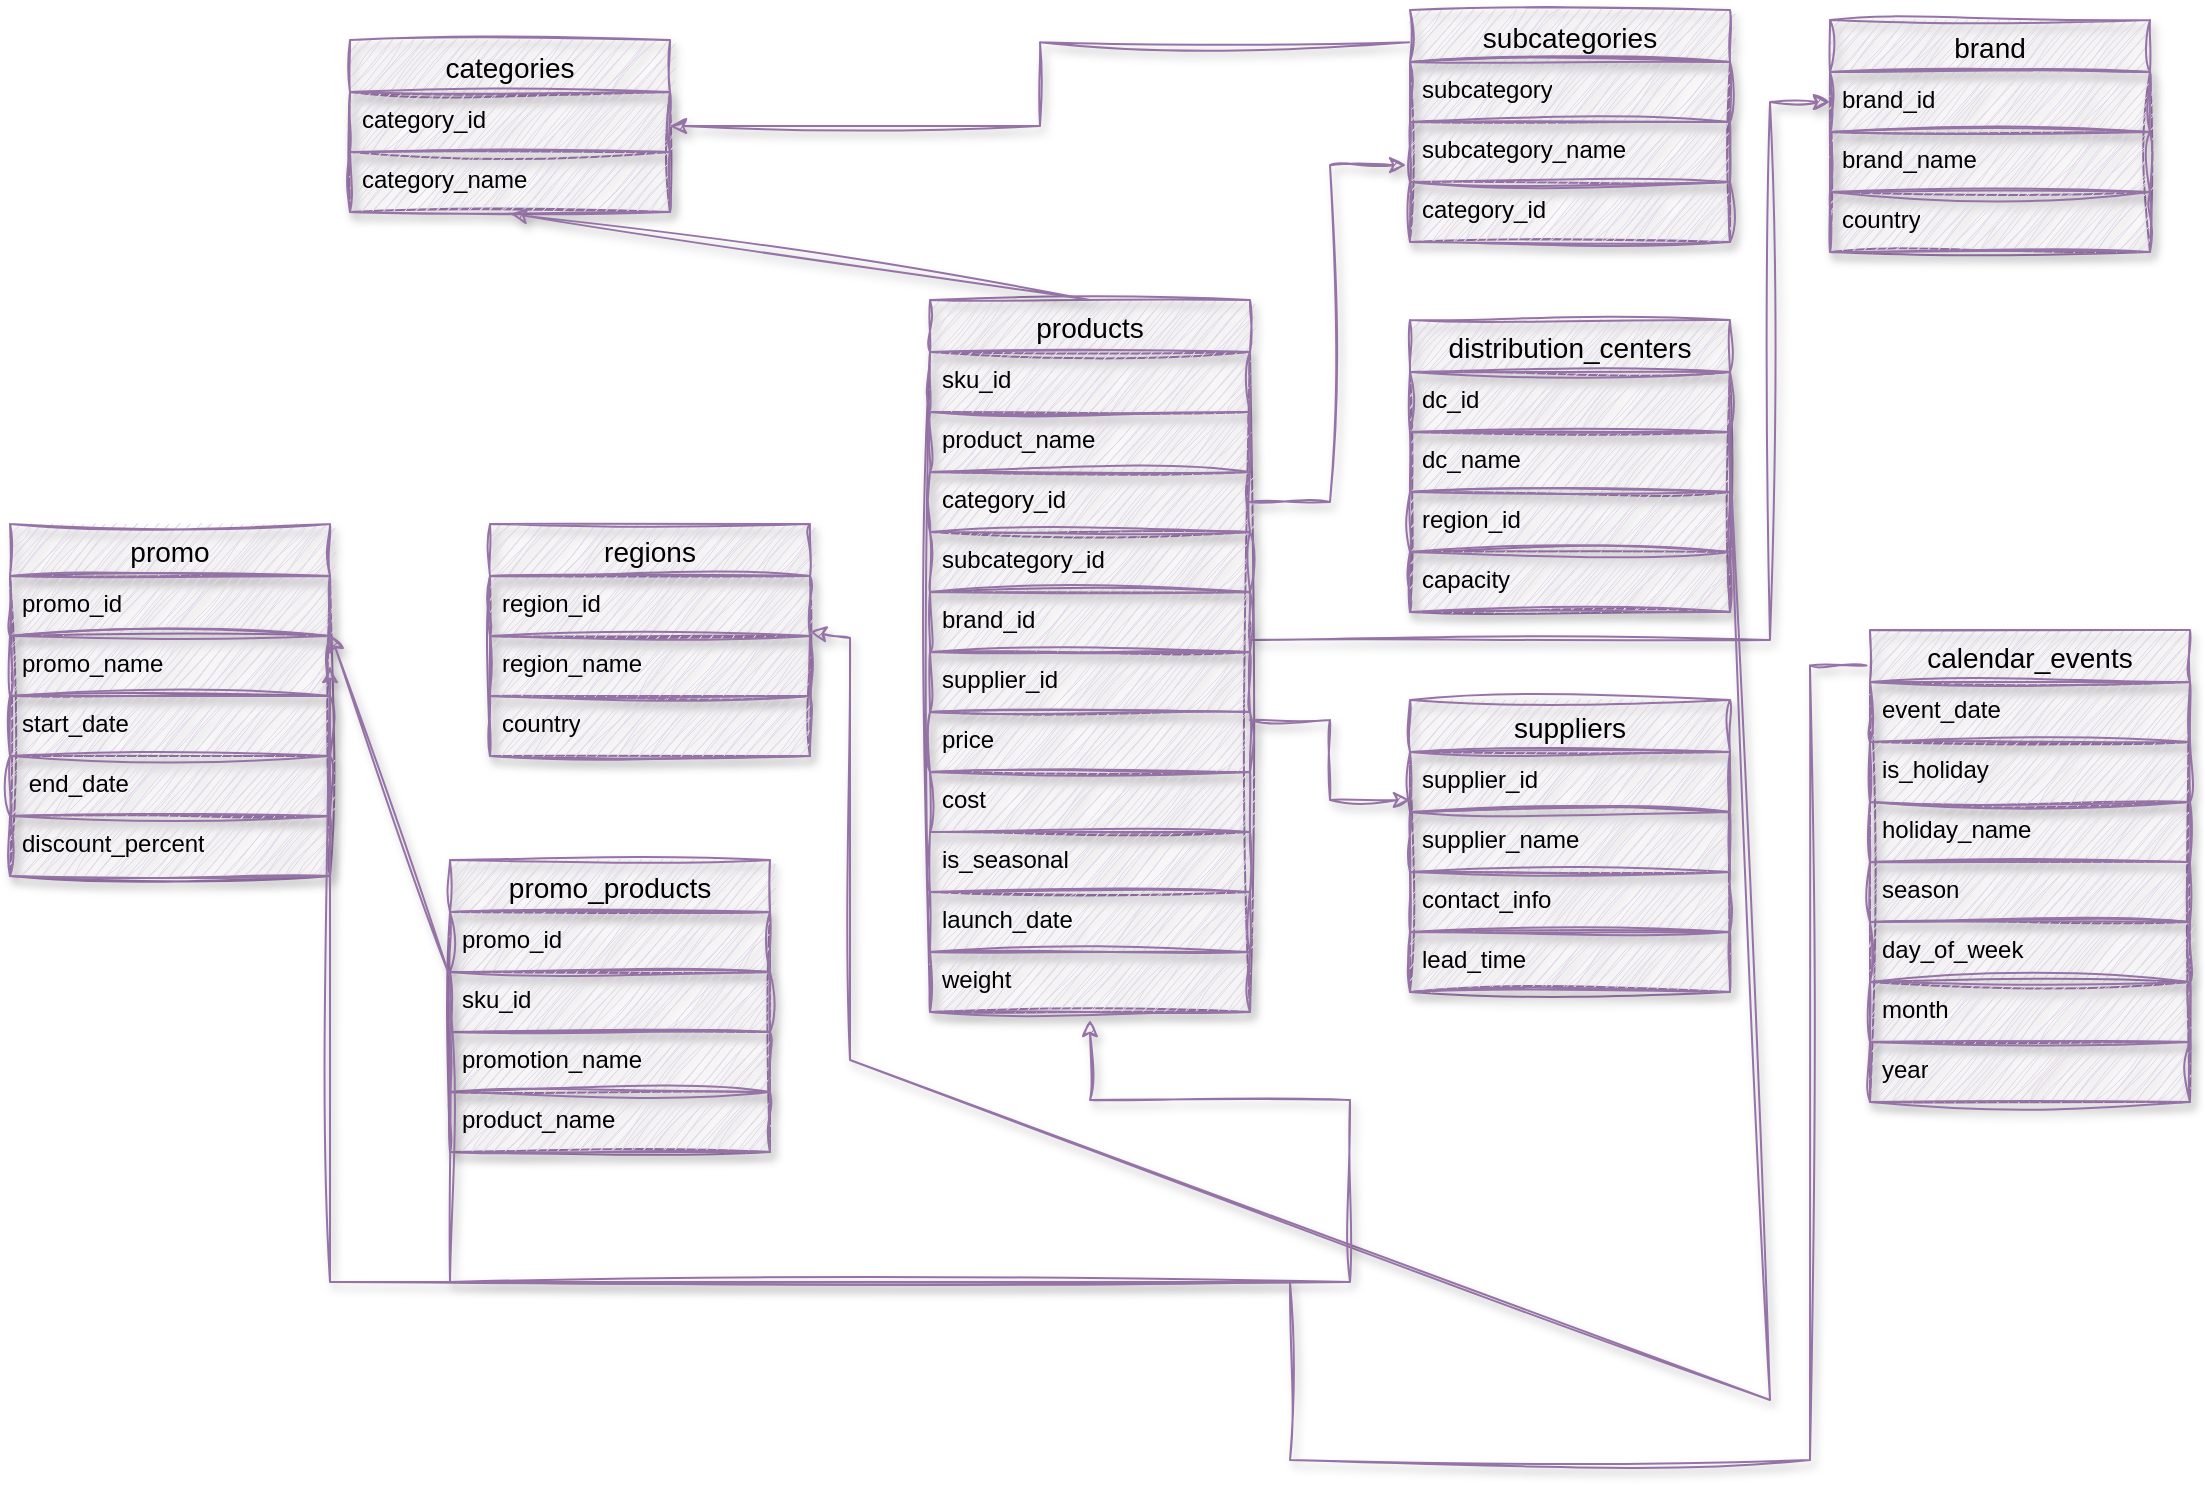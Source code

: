 <mxfile version="26.1.0">
  <diagram name="Page-1" id="o_tYgH5Nh-N6ouiK2jsl">
    <mxGraphModel dx="2537" dy="868" grid="1" gridSize="10" guides="1" tooltips="1" connect="1" arrows="1" fold="1" page="1" pageScale="1" pageWidth="850" pageHeight="1100" math="0" shadow="0">
      <root>
        <mxCell id="0" />
        <mxCell id="1" parent="0" />
        <mxCell id="uU9ZsQqeb7rbD2oTp3Ff-81" value="" style="fontSize=12;html=1;endArrow=classic;rounded=0;endFill=1;exitX=1;exitY=0.5;exitDx=0;exitDy=0;entryX=0;entryY=0.5;entryDx=0;entryDy=0;edgeStyle=orthogonalEdgeStyle;fillColor=#e1d5e7;strokeColor=#9673a6;shadow=1;sketch=1;curveFitting=1;jiggle=2;" parent="1" source="uU9ZsQqeb7rbD2oTp3Ff-43" target="uU9ZsQqeb7rbD2oTp3Ff-12" edge="1">
          <mxGeometry width="100" height="100" relative="1" as="geometry">
            <mxPoint x="390" y="281" as="sourcePoint" />
            <mxPoint x="310" y="302" as="targetPoint" />
            <Array as="points">
              <mxPoint x="280" y="550" />
              <mxPoint x="540" y="550" />
              <mxPoint x="540" y="281" />
            </Array>
          </mxGeometry>
        </mxCell>
        <mxCell id="uU9ZsQqeb7rbD2oTp3Ff-1" value="categories" style="swimlane;fontStyle=0;childLayout=stackLayout;horizontal=1;startSize=26;horizontalStack=0;resizeParent=1;resizeParentMax=0;resizeLast=0;collapsible=1;marginBottom=0;align=center;fontSize=14;fillColor=#e1d5e7;strokeColor=#9673a6;shadow=1;sketch=1;curveFitting=1;jiggle=2;" parent="1" vertex="1">
          <mxGeometry x="-170" y="250" width="160" height="86" as="geometry">
            <mxRectangle x="110" y="100" width="60" height="30" as="alternateBounds" />
          </mxGeometry>
        </mxCell>
        <mxCell id="uU9ZsQqeb7rbD2oTp3Ff-2" value="category_id" style="text;strokeColor=#9673a6;fillColor=#e1d5e7;spacingLeft=4;spacingRight=4;overflow=hidden;rotatable=0;points=[[0,0.5],[1,0.5]];portConstraint=eastwest;fontSize=12;whiteSpace=wrap;html=1;shadow=1;sketch=1;curveFitting=1;jiggle=2;" parent="uU9ZsQqeb7rbD2oTp3Ff-1" vertex="1">
          <mxGeometry y="26" width="160" height="30" as="geometry" />
        </mxCell>
        <mxCell id="uU9ZsQqeb7rbD2oTp3Ff-3" value="&lt;span style=&quot;caret-color: rgb(0, 0, 0); color: rgb(0, 0, 0); font-family: Helvetica; font-size: 12px; font-style: normal; font-variant-caps: normal; font-weight: 400; letter-spacing: normal; text-align: left; text-indent: 0px; text-transform: none; white-space: normal; word-spacing: 0px; -webkit-text-stroke-width: 0px; text-decoration: none; float: none; display: inline !important;&quot;&gt;category_name&lt;/span&gt;" style="text;strokeColor=#9673a6;fillColor=#e1d5e7;spacingLeft=4;spacingRight=4;overflow=hidden;rotatable=0;points=[[0,0.5],[1,0.5]];portConstraint=eastwest;fontSize=12;whiteSpace=wrap;html=1;shadow=1;sketch=1;curveFitting=1;jiggle=2;" parent="uU9ZsQqeb7rbD2oTp3Ff-1" vertex="1">
          <mxGeometry y="56" width="160" height="30" as="geometry" />
        </mxCell>
        <mxCell id="uU9ZsQqeb7rbD2oTp3Ff-7" value="subcategories" style="swimlane;fontStyle=0;childLayout=stackLayout;horizontal=1;startSize=26;horizontalStack=0;resizeParent=1;resizeParentMax=0;resizeLast=0;collapsible=1;marginBottom=0;align=center;fontSize=14;fillColor=#e1d5e7;strokeColor=#9673a6;shadow=1;sketch=1;curveFitting=1;jiggle=2;" parent="1" vertex="1">
          <mxGeometry x="360" y="235" width="160" height="116" as="geometry">
            <mxRectangle x="360" y="235" width="60" height="30" as="alternateBounds" />
          </mxGeometry>
        </mxCell>
        <mxCell id="uU9ZsQqeb7rbD2oTp3Ff-8" value="subcategory" style="text;spacingLeft=4;spacingRight=4;overflow=hidden;rotatable=0;points=[[0,0.5],[1,0.5]];portConstraint=eastwest;fontSize=12;whiteSpace=wrap;html=1;fillColor=#e1d5e7;strokeColor=#9673a6;shadow=1;sketch=1;curveFitting=1;jiggle=2;" parent="uU9ZsQqeb7rbD2oTp3Ff-7" vertex="1">
          <mxGeometry y="26" width="160" height="30" as="geometry" />
        </mxCell>
        <mxCell id="uU9ZsQqeb7rbD2oTp3Ff-9" value="subcategory_name" style="text;spacingLeft=4;spacingRight=4;overflow=hidden;rotatable=0;points=[[0,0.5],[1,0.5]];portConstraint=eastwest;fontSize=12;whiteSpace=wrap;html=1;fillColor=#e1d5e7;strokeColor=#9673a6;shadow=1;sketch=1;curveFitting=1;jiggle=2;" parent="uU9ZsQqeb7rbD2oTp3Ff-7" vertex="1">
          <mxGeometry y="56" width="160" height="30" as="geometry" />
        </mxCell>
        <mxCell id="uU9ZsQqeb7rbD2oTp3Ff-10" value="&lt;span style=&quot;caret-color: rgb(0, 0, 0); color: rgb(0, 0, 0); font-family: Helvetica; font-size: 12px; font-style: normal; font-variant-caps: normal; font-weight: 400; letter-spacing: normal; text-align: left; text-indent: 0px; text-transform: none; white-space: normal; word-spacing: 0px; -webkit-text-stroke-width: 0px; text-decoration: none; float: none; display: inline !important;&quot;&gt;category_id&lt;/span&gt;" style="text;spacingLeft=4;spacingRight=4;overflow=hidden;rotatable=0;points=[[0,0.5],[1,0.5]];portConstraint=eastwest;fontSize=12;whiteSpace=wrap;html=1;fillColor=#e1d5e7;strokeColor=#9673a6;shadow=1;sketch=1;curveFitting=1;jiggle=2;" parent="uU9ZsQqeb7rbD2oTp3Ff-7" vertex="1">
          <mxGeometry y="86" width="160" height="30" as="geometry" />
        </mxCell>
        <mxCell id="uU9ZsQqeb7rbD2oTp3Ff-11" value="brand" style="swimlane;fontStyle=0;childLayout=stackLayout;horizontal=1;startSize=26;horizontalStack=0;resizeParent=1;resizeParentMax=0;resizeLast=0;collapsible=1;marginBottom=0;align=center;fontSize=14;fillColor=#e1d5e7;strokeColor=#9673a6;shadow=1;sketch=1;curveFitting=1;jiggle=2;" parent="1" vertex="1">
          <mxGeometry x="570" y="240" width="160" height="116" as="geometry">
            <mxRectangle x="480" y="100" width="60" height="30" as="alternateBounds" />
          </mxGeometry>
        </mxCell>
        <mxCell id="uU9ZsQqeb7rbD2oTp3Ff-12" value="brand_id" style="text;strokeColor=#9673a6;fillColor=#e1d5e7;spacingLeft=4;spacingRight=4;overflow=hidden;rotatable=0;points=[[0,0.5],[1,0.5]];portConstraint=eastwest;fontSize=12;whiteSpace=wrap;html=1;shadow=1;sketch=1;curveFitting=1;jiggle=2;" parent="uU9ZsQqeb7rbD2oTp3Ff-11" vertex="1">
          <mxGeometry y="26" width="160" height="30" as="geometry" />
        </mxCell>
        <mxCell id="uU9ZsQqeb7rbD2oTp3Ff-17" value="&lt;span style=&quot;caret-color: rgb(0, 0, 0); color: rgb(0, 0, 0); font-family: Helvetica; font-size: 12px; font-style: normal; font-variant-caps: normal; font-weight: 400; letter-spacing: normal; text-align: left; text-indent: 0px; text-transform: none; white-space: normal; word-spacing: 0px; -webkit-text-stroke-width: 0px; text-decoration: none; float: none; display: inline !important;&quot;&gt;brand_name&lt;/span&gt;" style="text;strokeColor=#9673a6;fillColor=#e1d5e7;spacingLeft=4;spacingRight=4;overflow=hidden;rotatable=0;points=[[0,0.5],[1,0.5]];portConstraint=eastwest;fontSize=12;whiteSpace=wrap;html=1;shadow=1;sketch=1;curveFitting=1;jiggle=2;" parent="uU9ZsQqeb7rbD2oTp3Ff-11" vertex="1">
          <mxGeometry y="56" width="160" height="30" as="geometry" />
        </mxCell>
        <mxCell id="uU9ZsQqeb7rbD2oTp3Ff-18" value="&lt;span style=&quot;caret-color: rgb(0, 0, 0); color: rgb(0, 0, 0); font-family: Helvetica; font-size: 12px; font-style: normal; font-variant-caps: normal; font-weight: 400; letter-spacing: normal; text-align: left; text-indent: 0px; text-transform: none; white-space: normal; word-spacing: 0px; -webkit-text-stroke-width: 0px; text-decoration: none; float: none; display: inline !important;&quot;&gt;country&lt;/span&gt;" style="text;strokeColor=#9673a6;fillColor=#e1d5e7;spacingLeft=4;spacingRight=4;overflow=hidden;rotatable=0;points=[[0,0.5],[1,0.5]];portConstraint=eastwest;fontSize=12;whiteSpace=wrap;html=1;shadow=1;sketch=1;curveFitting=1;jiggle=2;" parent="uU9ZsQqeb7rbD2oTp3Ff-11" vertex="1">
          <mxGeometry y="86" width="160" height="30" as="geometry" />
        </mxCell>
        <mxCell id="uU9ZsQqeb7rbD2oTp3Ff-19" value="regions" style="swimlane;fontStyle=0;childLayout=stackLayout;horizontal=1;startSize=26;horizontalStack=0;resizeParent=1;resizeParentMax=0;resizeLast=0;collapsible=1;marginBottom=0;align=center;fontSize=14;fillColor=#e1d5e7;strokeColor=#9673a6;shadow=1;sketch=1;curveFitting=1;jiggle=2;" parent="1" vertex="1">
          <mxGeometry x="-100" y="492" width="160" height="116" as="geometry">
            <mxRectangle x="110" y="100" width="60" height="30" as="alternateBounds" />
          </mxGeometry>
        </mxCell>
        <mxCell id="uU9ZsQqeb7rbD2oTp3Ff-20" value="region_id" style="text;strokeColor=#9673a6;fillColor=#e1d5e7;spacingLeft=4;spacingRight=4;overflow=hidden;rotatable=0;points=[[0,0.5],[1,0.5]];portConstraint=eastwest;fontSize=12;whiteSpace=wrap;html=1;shadow=1;sketch=1;curveFitting=1;jiggle=2;" parent="uU9ZsQqeb7rbD2oTp3Ff-19" vertex="1">
          <mxGeometry y="26" width="160" height="30" as="geometry" />
        </mxCell>
        <mxCell id="uU9ZsQqeb7rbD2oTp3Ff-21" value="&lt;font color=&quot;#000000&quot;&gt;&lt;span style=&quot;caret-color: rgb(0, 0, 0);&quot;&gt;region_name&lt;/span&gt;&lt;/font&gt;" style="text;strokeColor=#9673a6;fillColor=#e1d5e7;spacingLeft=4;spacingRight=4;overflow=hidden;rotatable=0;points=[[0,0.5],[1,0.5]];portConstraint=eastwest;fontSize=12;whiteSpace=wrap;html=1;shadow=1;sketch=1;curveFitting=1;jiggle=2;" parent="uU9ZsQqeb7rbD2oTp3Ff-19" vertex="1">
          <mxGeometry y="56" width="160" height="30" as="geometry" />
        </mxCell>
        <mxCell id="uU9ZsQqeb7rbD2oTp3Ff-22" value="&lt;span style=&quot;caret-color: rgb(0, 0, 0); color: rgb(0, 0, 0); font-family: Helvetica; font-size: 12px; font-style: normal; font-variant-caps: normal; font-weight: 400; letter-spacing: normal; text-align: left; text-indent: 0px; text-transform: none; white-space: normal; word-spacing: 0px; -webkit-text-stroke-width: 0px; text-decoration: none; float: none; display: inline !important;&quot;&gt;country&lt;/span&gt;" style="text;strokeColor=#9673a6;fillColor=#e1d5e7;spacingLeft=4;spacingRight=4;overflow=hidden;rotatable=0;points=[[0,0.5],[1,0.5]];portConstraint=eastwest;fontSize=12;whiteSpace=wrap;html=1;shadow=1;sketch=1;curveFitting=1;jiggle=2;" parent="uU9ZsQqeb7rbD2oTp3Ff-19" vertex="1">
          <mxGeometry y="86" width="160" height="30" as="geometry" />
        </mxCell>
        <mxCell id="uU9ZsQqeb7rbD2oTp3Ff-23" value="suppliers" style="swimlane;fontStyle=0;childLayout=stackLayout;horizontal=1;startSize=26;horizontalStack=0;resizeParent=1;resizeParentMax=0;resizeLast=0;collapsible=1;marginBottom=0;align=center;fontSize=14;fillColor=#e1d5e7;strokeColor=#9673a6;shadow=1;sketch=1;curveFitting=1;jiggle=2;" parent="1" vertex="1">
          <mxGeometry x="360" y="580" width="160" height="146" as="geometry">
            <mxRectangle x="110" y="100" width="60" height="30" as="alternateBounds" />
          </mxGeometry>
        </mxCell>
        <mxCell id="uU9ZsQqeb7rbD2oTp3Ff-24" value="supplier_id" style="text;strokeColor=#9673a6;fillColor=#e1d5e7;spacingLeft=4;spacingRight=4;overflow=hidden;rotatable=0;points=[[0,0.5],[1,0.5]];portConstraint=eastwest;fontSize=12;whiteSpace=wrap;html=1;shadow=1;sketch=1;curveFitting=1;jiggle=2;" parent="uU9ZsQqeb7rbD2oTp3Ff-23" vertex="1">
          <mxGeometry y="26" width="160" height="30" as="geometry" />
        </mxCell>
        <mxCell id="uU9ZsQqeb7rbD2oTp3Ff-25" value="&lt;span style=&quot;caret-color: rgb(0, 0, 0);&quot;&gt;supplier_name&lt;/span&gt;" style="text;strokeColor=#9673a6;fillColor=#e1d5e7;spacingLeft=4;spacingRight=4;overflow=hidden;rotatable=0;points=[[0,0.5],[1,0.5]];portConstraint=eastwest;fontSize=12;whiteSpace=wrap;html=1;shadow=1;sketch=1;curveFitting=1;jiggle=2;" parent="uU9ZsQqeb7rbD2oTp3Ff-23" vertex="1">
          <mxGeometry y="56" width="160" height="30" as="geometry" />
        </mxCell>
        <mxCell id="uU9ZsQqeb7rbD2oTp3Ff-26" value="contact_info" style="text;strokeColor=#9673a6;fillColor=#e1d5e7;spacingLeft=4;spacingRight=4;overflow=hidden;rotatable=0;points=[[0,0.5],[1,0.5]];portConstraint=eastwest;fontSize=12;whiteSpace=wrap;html=1;shadow=1;sketch=1;curveFitting=1;jiggle=2;" parent="uU9ZsQqeb7rbD2oTp3Ff-23" vertex="1">
          <mxGeometry y="86" width="160" height="30" as="geometry" />
        </mxCell>
        <mxCell id="uU9ZsQqeb7rbD2oTp3Ff-27" value="lead_time" style="text;strokeColor=#9673a6;fillColor=#e1d5e7;spacingLeft=4;spacingRight=4;overflow=hidden;rotatable=0;points=[[0,0.5],[1,0.5]];portConstraint=eastwest;fontSize=12;whiteSpace=wrap;html=1;shadow=1;sketch=1;curveFitting=1;jiggle=2;" parent="uU9ZsQqeb7rbD2oTp3Ff-23" vertex="1">
          <mxGeometry y="116" width="160" height="30" as="geometry" />
        </mxCell>
        <mxCell id="uU9ZsQqeb7rbD2oTp3Ff-33" value="distribution_centers" style="swimlane;fontStyle=0;childLayout=stackLayout;horizontal=1;startSize=26;horizontalStack=0;resizeParent=1;resizeParentMax=0;resizeLast=0;collapsible=1;marginBottom=0;align=center;fontSize=14;fillColor=#e1d5e7;strokeColor=#9673a6;shadow=1;sketch=1;curveFitting=1;jiggle=2;" parent="1" vertex="1">
          <mxGeometry x="360" y="390" width="160" height="146" as="geometry">
            <mxRectangle x="110" y="100" width="60" height="30" as="alternateBounds" />
          </mxGeometry>
        </mxCell>
        <mxCell id="uU9ZsQqeb7rbD2oTp3Ff-34" value="dc_id" style="text;strokeColor=#9673a6;fillColor=#e1d5e7;spacingLeft=4;spacingRight=4;overflow=hidden;rotatable=0;points=[[0,0.5],[1,0.5]];portConstraint=eastwest;fontSize=12;whiteSpace=wrap;html=1;shadow=1;sketch=1;curveFitting=1;jiggle=2;" parent="uU9ZsQqeb7rbD2oTp3Ff-33" vertex="1">
          <mxGeometry y="26" width="160" height="30" as="geometry" />
        </mxCell>
        <mxCell id="uU9ZsQqeb7rbD2oTp3Ff-35" value="&lt;span style=&quot;caret-color: rgb(0, 0, 0);&quot;&gt;dc_name&lt;span style=&quot;white-space:pre&quot; class=&quot;Apple-tab-span&quot;&gt;&#x9;&lt;/span&gt;&lt;/span&gt;" style="text;strokeColor=#9673a6;fillColor=#e1d5e7;spacingLeft=4;spacingRight=4;overflow=hidden;rotatable=0;points=[[0,0.5],[1,0.5]];portConstraint=eastwest;fontSize=12;whiteSpace=wrap;html=1;shadow=1;sketch=1;curveFitting=1;jiggle=2;" parent="uU9ZsQqeb7rbD2oTp3Ff-33" vertex="1">
          <mxGeometry y="56" width="160" height="30" as="geometry" />
        </mxCell>
        <mxCell id="uU9ZsQqeb7rbD2oTp3Ff-36" value="region_id" style="text;strokeColor=#9673a6;fillColor=#e1d5e7;spacingLeft=4;spacingRight=4;overflow=hidden;rotatable=0;points=[[0,0.5],[1,0.5]];portConstraint=eastwest;fontSize=12;whiteSpace=wrap;html=1;shadow=1;sketch=1;curveFitting=1;jiggle=2;" parent="uU9ZsQqeb7rbD2oTp3Ff-33" vertex="1">
          <mxGeometry y="86" width="160" height="30" as="geometry" />
        </mxCell>
        <mxCell id="uU9ZsQqeb7rbD2oTp3Ff-37" value="capacity" style="text;strokeColor=#9673a6;fillColor=#e1d5e7;spacingLeft=4;spacingRight=4;overflow=hidden;rotatable=0;points=[[0,0.5],[1,0.5]];portConstraint=eastwest;fontSize=12;whiteSpace=wrap;html=1;shadow=1;sketch=1;curveFitting=1;jiggle=2;" parent="uU9ZsQqeb7rbD2oTp3Ff-33" vertex="1">
          <mxGeometry y="116" width="160" height="30" as="geometry" />
        </mxCell>
        <mxCell id="uU9ZsQqeb7rbD2oTp3Ff-38" value="products" style="swimlane;fontStyle=0;childLayout=stackLayout;horizontal=1;startSize=26;horizontalStack=0;resizeParent=1;resizeParentMax=0;resizeLast=0;collapsible=1;marginBottom=0;align=center;fontSize=14;fillColor=#e1d5e7;strokeColor=#9673a6;shadow=1;sketch=1;curveFitting=1;jiggle=2;" parent="1" vertex="1">
          <mxGeometry x="120" y="380" width="160" height="356" as="geometry">
            <mxRectangle x="110" y="100" width="60" height="30" as="alternateBounds" />
          </mxGeometry>
        </mxCell>
        <mxCell id="uU9ZsQqeb7rbD2oTp3Ff-39" value="sku_id" style="text;strokeColor=#9673a6;fillColor=#e1d5e7;spacingLeft=4;spacingRight=4;overflow=hidden;rotatable=0;points=[[0,0.5],[1,0.5]];portConstraint=eastwest;fontSize=12;whiteSpace=wrap;html=1;shadow=1;sketch=1;curveFitting=1;jiggle=2;" parent="uU9ZsQqeb7rbD2oTp3Ff-38" vertex="1">
          <mxGeometry y="26" width="160" height="30" as="geometry" />
        </mxCell>
        <mxCell id="uU9ZsQqeb7rbD2oTp3Ff-40" value="product_name &amp;nbsp; &amp;nbsp;" style="text;strokeColor=#9673a6;fillColor=#e1d5e7;spacingLeft=4;spacingRight=4;overflow=hidden;rotatable=0;points=[[0,0.5],[1,0.5]];portConstraint=eastwest;fontSize=12;whiteSpace=wrap;html=1;shadow=1;sketch=1;curveFitting=1;jiggle=2;" parent="uU9ZsQqeb7rbD2oTp3Ff-38" vertex="1">
          <mxGeometry y="56" width="160" height="30" as="geometry" />
        </mxCell>
        <mxCell id="uU9ZsQqeb7rbD2oTp3Ff-41" value="category_id &amp;nbsp;&amp;nbsp;" style="text;strokeColor=#9673a6;fillColor=#e1d5e7;spacingLeft=4;spacingRight=4;overflow=hidden;rotatable=0;points=[[0,0.5],[1,0.5]];portConstraint=eastwest;fontSize=12;whiteSpace=wrap;html=1;shadow=1;sketch=1;curveFitting=1;jiggle=2;" parent="uU9ZsQqeb7rbD2oTp3Ff-38" vertex="1">
          <mxGeometry y="86" width="160" height="30" as="geometry" />
        </mxCell>
        <mxCell id="uU9ZsQqeb7rbD2oTp3Ff-42" value="subcategory_id &amp;nbsp; &amp;nbsp;&lt;div&gt;&lt;br&gt;&lt;/div&gt;&lt;div&gt;&lt;br&gt;&lt;/div&gt;" style="text;strokeColor=#9673a6;fillColor=#e1d5e7;spacingLeft=4;spacingRight=4;overflow=hidden;rotatable=0;points=[[0,0.5],[1,0.5]];portConstraint=eastwest;fontSize=12;whiteSpace=wrap;html=1;shadow=1;sketch=1;curveFitting=1;jiggle=2;" parent="uU9ZsQqeb7rbD2oTp3Ff-38" vertex="1">
          <mxGeometry y="116" width="160" height="30" as="geometry" />
        </mxCell>
        <mxCell id="uU9ZsQqeb7rbD2oTp3Ff-43" value="brand_id &amp;nbsp;" style="text;strokeColor=#9673a6;fillColor=#e1d5e7;spacingLeft=4;spacingRight=4;overflow=hidden;rotatable=0;points=[[0,0.5],[1,0.5]];portConstraint=eastwest;fontSize=12;whiteSpace=wrap;html=1;shadow=1;sketch=1;curveFitting=1;jiggle=2;" parent="uU9ZsQqeb7rbD2oTp3Ff-38" vertex="1">
          <mxGeometry y="146" width="160" height="30" as="geometry" />
        </mxCell>
        <mxCell id="uU9ZsQqeb7rbD2oTp3Ff-44" value="supplier_id&amp;nbsp;" style="text;strokeColor=#9673a6;fillColor=#e1d5e7;spacingLeft=4;spacingRight=4;overflow=hidden;rotatable=0;points=[[0,0.5],[1,0.5]];portConstraint=eastwest;fontSize=12;whiteSpace=wrap;html=1;shadow=1;sketch=1;curveFitting=1;jiggle=2;" parent="uU9ZsQqeb7rbD2oTp3Ff-38" vertex="1">
          <mxGeometry y="176" width="160" height="30" as="geometry" />
        </mxCell>
        <mxCell id="uU9ZsQqeb7rbD2oTp3Ff-45" value="price&amp;nbsp;" style="text;strokeColor=#9673a6;fillColor=#e1d5e7;spacingLeft=4;spacingRight=4;overflow=hidden;rotatable=0;points=[[0,0.5],[1,0.5]];portConstraint=eastwest;fontSize=12;whiteSpace=wrap;html=1;shadow=1;sketch=1;curveFitting=1;jiggle=2;" parent="uU9ZsQqeb7rbD2oTp3Ff-38" vertex="1">
          <mxGeometry y="206" width="160" height="30" as="geometry" />
        </mxCell>
        <mxCell id="uU9ZsQqeb7rbD2oTp3Ff-46" value="cost&amp;nbsp;" style="text;strokeColor=#9673a6;fillColor=#e1d5e7;spacingLeft=4;spacingRight=4;overflow=hidden;rotatable=0;points=[[0,0.5],[1,0.5]];portConstraint=eastwest;fontSize=12;whiteSpace=wrap;html=1;shadow=1;sketch=1;curveFitting=1;jiggle=2;" parent="uU9ZsQqeb7rbD2oTp3Ff-38" vertex="1">
          <mxGeometry y="236" width="160" height="30" as="geometry" />
        </mxCell>
        <mxCell id="uU9ZsQqeb7rbD2oTp3Ff-48" value="is_seasonal&amp;nbsp;" style="text;strokeColor=#9673a6;fillColor=#e1d5e7;spacingLeft=4;spacingRight=4;overflow=hidden;rotatable=0;points=[[0,0.5],[1,0.5]];portConstraint=eastwest;fontSize=12;whiteSpace=wrap;html=1;shadow=1;sketch=1;curveFitting=1;jiggle=2;" parent="uU9ZsQqeb7rbD2oTp3Ff-38" vertex="1">
          <mxGeometry y="266" width="160" height="30" as="geometry" />
        </mxCell>
        <mxCell id="uU9ZsQqeb7rbD2oTp3Ff-49" value="launch_date" style="text;strokeColor=#9673a6;fillColor=#e1d5e7;spacingLeft=4;spacingRight=4;overflow=hidden;rotatable=0;points=[[0,0.5],[1,0.5]];portConstraint=eastwest;fontSize=12;whiteSpace=wrap;html=1;shadow=1;sketch=1;curveFitting=1;jiggle=2;" parent="uU9ZsQqeb7rbD2oTp3Ff-38" vertex="1">
          <mxGeometry y="296" width="160" height="30" as="geometry" />
        </mxCell>
        <mxCell id="uU9ZsQqeb7rbD2oTp3Ff-47" value="weight" style="text;strokeColor=#9673a6;fillColor=#e1d5e7;spacingLeft=4;spacingRight=4;overflow=hidden;rotatable=0;points=[[0,0.5],[1,0.5]];portConstraint=eastwest;fontSize=12;whiteSpace=wrap;html=1;shadow=1;sketch=1;curveFitting=1;jiggle=2;" parent="uU9ZsQqeb7rbD2oTp3Ff-38" vertex="1">
          <mxGeometry y="326" width="160" height="30" as="geometry" />
        </mxCell>
        <mxCell id="uU9ZsQqeb7rbD2oTp3Ff-50" value="promo" style="swimlane;fontStyle=0;childLayout=stackLayout;horizontal=1;startSize=26;horizontalStack=0;resizeParent=1;resizeParentMax=0;resizeLast=0;collapsible=1;marginBottom=0;align=center;fontSize=14;fillColor=#e1d5e7;strokeColor=#9673a6;shadow=1;sketch=1;curveFitting=1;jiggle=2;" parent="1" vertex="1">
          <mxGeometry x="-340" y="492" width="160" height="176" as="geometry">
            <mxRectangle x="110" y="100" width="60" height="30" as="alternateBounds" />
          </mxGeometry>
        </mxCell>
        <mxCell id="uU9ZsQqeb7rbD2oTp3Ff-51" value="promo_id&lt;span style=&quot;white-space:pre&quot; class=&quot;Apple-tab-span&quot;&gt;&#x9;&lt;/span&gt;" style="text;strokeColor=#9673a6;fillColor=#e1d5e7;spacingLeft=4;spacingRight=4;overflow=hidden;rotatable=0;points=[[0,0.5],[1,0.5]];portConstraint=eastwest;fontSize=12;whiteSpace=wrap;html=1;shadow=1;sketch=1;curveFitting=1;jiggle=2;" parent="uU9ZsQqeb7rbD2oTp3Ff-50" vertex="1">
          <mxGeometry y="26" width="160" height="30" as="geometry" />
        </mxCell>
        <mxCell id="uU9ZsQqeb7rbD2oTp3Ff-52" value="promo_name&amp;nbsp;" style="text;strokeColor=#9673a6;fillColor=#e1d5e7;spacingLeft=4;spacingRight=4;overflow=hidden;rotatable=0;points=[[0,0.5],[1,0.5]];portConstraint=eastwest;fontSize=12;whiteSpace=wrap;html=1;shadow=1;sketch=1;curveFitting=1;jiggle=2;" parent="uU9ZsQqeb7rbD2oTp3Ff-50" vertex="1">
          <mxGeometry y="56" width="160" height="30" as="geometry" />
        </mxCell>
        <mxCell id="uU9ZsQqeb7rbD2oTp3Ff-53" value="start_date &amp;nbsp;&amp;nbsp;" style="text;strokeColor=#9673a6;fillColor=#e1d5e7;spacingLeft=4;spacingRight=4;overflow=hidden;rotatable=0;points=[[0,0.5],[1,0.5]];portConstraint=eastwest;fontSize=12;whiteSpace=wrap;html=1;shadow=1;sketch=1;curveFitting=1;jiggle=2;" parent="uU9ZsQqeb7rbD2oTp3Ff-50" vertex="1">
          <mxGeometry y="86" width="160" height="30" as="geometry" />
        </mxCell>
        <mxCell id="uU9ZsQqeb7rbD2oTp3Ff-54" value="&amp;nbsp;end_date&amp;nbsp;" style="text;strokeColor=#9673a6;fillColor=#e1d5e7;spacingLeft=4;spacingRight=4;overflow=hidden;rotatable=0;points=[[0,0.5],[1,0.5]];portConstraint=eastwest;fontSize=12;whiteSpace=wrap;html=1;shadow=1;sketch=1;curveFitting=1;jiggle=2;" parent="uU9ZsQqeb7rbD2oTp3Ff-50" vertex="1">
          <mxGeometry y="116" width="160" height="30" as="geometry" />
        </mxCell>
        <mxCell id="uU9ZsQqeb7rbD2oTp3Ff-55" value="discount_percent" style="text;strokeColor=#9673a6;fillColor=#e1d5e7;spacingLeft=4;spacingRight=4;overflow=hidden;rotatable=0;points=[[0,0.5],[1,0.5]];portConstraint=eastwest;fontSize=12;whiteSpace=wrap;html=1;shadow=1;sketch=1;curveFitting=1;jiggle=2;" parent="uU9ZsQqeb7rbD2oTp3Ff-50" vertex="1">
          <mxGeometry y="146" width="160" height="30" as="geometry" />
        </mxCell>
        <mxCell id="uU9ZsQqeb7rbD2oTp3Ff-62" value="promo_products" style="swimlane;fontStyle=0;childLayout=stackLayout;horizontal=1;startSize=26;horizontalStack=0;resizeParent=1;resizeParentMax=0;resizeLast=0;collapsible=1;marginBottom=0;align=center;fontSize=14;fillColor=#e1d5e7;strokeColor=#9673a6;shadow=1;sketch=1;curveFitting=1;jiggle=2;" parent="1" vertex="1">
          <mxGeometry x="-120" y="660" width="160" height="146" as="geometry">
            <mxRectangle x="110" y="100" width="60" height="30" as="alternateBounds" />
          </mxGeometry>
        </mxCell>
        <mxCell id="uU9ZsQqeb7rbD2oTp3Ff-63" value="promo_id&lt;span style=&quot;white-space:pre&quot; class=&quot;Apple-tab-span&quot;&gt;&#x9;&lt;/span&gt;" style="text;strokeColor=#9673a6;fillColor=#e1d5e7;spacingLeft=4;spacingRight=4;overflow=hidden;rotatable=0;points=[[0,0.5],[1,0.5]];portConstraint=eastwest;fontSize=12;whiteSpace=wrap;html=1;shadow=1;sketch=1;curveFitting=1;jiggle=2;" parent="uU9ZsQqeb7rbD2oTp3Ff-62" vertex="1">
          <mxGeometry y="26" width="160" height="30" as="geometry" />
        </mxCell>
        <mxCell id="uU9ZsQqeb7rbD2oTp3Ff-64" value="sku_id" style="text;strokeColor=#9673a6;fillColor=#e1d5e7;spacingLeft=4;spacingRight=4;overflow=hidden;rotatable=0;points=[[0,0.5],[1,0.5]];portConstraint=eastwest;fontSize=12;whiteSpace=wrap;html=1;shadow=1;sketch=1;curveFitting=1;jiggle=2;" parent="uU9ZsQqeb7rbD2oTp3Ff-62" vertex="1">
          <mxGeometry y="56" width="160" height="30" as="geometry" />
        </mxCell>
        <mxCell id="uU9ZsQqeb7rbD2oTp3Ff-65" value="promotion_name&amp;nbsp;" style="text;strokeColor=#9673a6;fillColor=#e1d5e7;spacingLeft=4;spacingRight=4;overflow=hidden;rotatable=0;points=[[0,0.5],[1,0.5]];portConstraint=eastwest;fontSize=12;whiteSpace=wrap;html=1;shadow=1;sketch=1;curveFitting=1;jiggle=2;" parent="uU9ZsQqeb7rbD2oTp3Ff-62" vertex="1">
          <mxGeometry y="86" width="160" height="30" as="geometry" />
        </mxCell>
        <mxCell id="uU9ZsQqeb7rbD2oTp3Ff-66" value="product_name" style="text;strokeColor=#9673a6;fillColor=#e1d5e7;spacingLeft=4;spacingRight=4;overflow=hidden;rotatable=0;points=[[0,0.5],[1,0.5]];portConstraint=eastwest;fontSize=12;whiteSpace=wrap;html=1;shadow=1;sketch=1;curveFitting=1;jiggle=2;" parent="uU9ZsQqeb7rbD2oTp3Ff-62" vertex="1">
          <mxGeometry y="116" width="160" height="30" as="geometry" />
        </mxCell>
        <mxCell id="uU9ZsQqeb7rbD2oTp3Ff-67" value="calendar_events" style="swimlane;fontStyle=0;childLayout=stackLayout;horizontal=1;startSize=26;horizontalStack=0;resizeParent=1;resizeParentMax=0;resizeLast=0;collapsible=1;marginBottom=0;align=center;fontSize=14;fillColor=#e1d5e7;strokeColor=#9673a6;shadow=1;sketch=1;curveFitting=1;jiggle=2;" parent="1" vertex="1">
          <mxGeometry x="590" y="545" width="160" height="236" as="geometry">
            <mxRectangle x="110" y="100" width="60" height="30" as="alternateBounds" />
          </mxGeometry>
        </mxCell>
        <mxCell id="uU9ZsQqeb7rbD2oTp3Ff-68" value="event_date" style="text;strokeColor=#9673a6;fillColor=#e1d5e7;spacingLeft=4;spacingRight=4;overflow=hidden;rotatable=0;points=[[0,0.5],[1,0.5]];portConstraint=eastwest;fontSize=12;whiteSpace=wrap;html=1;shadow=1;sketch=1;curveFitting=1;jiggle=2;" parent="uU9ZsQqeb7rbD2oTp3Ff-67" vertex="1">
          <mxGeometry y="26" width="160" height="30" as="geometry" />
        </mxCell>
        <mxCell id="uU9ZsQqeb7rbD2oTp3Ff-69" value="is_holiday &amp;nbsp;" style="text;strokeColor=#9673a6;fillColor=#e1d5e7;spacingLeft=4;spacingRight=4;overflow=hidden;rotatable=0;points=[[0,0.5],[1,0.5]];portConstraint=eastwest;fontSize=12;whiteSpace=wrap;html=1;shadow=1;sketch=1;curveFitting=1;jiggle=2;" parent="uU9ZsQqeb7rbD2oTp3Ff-67" vertex="1">
          <mxGeometry y="56" width="160" height="30" as="geometry" />
        </mxCell>
        <mxCell id="uU9ZsQqeb7rbD2oTp3Ff-70" value="holiday_name" style="text;strokeColor=#9673a6;fillColor=#e1d5e7;spacingLeft=4;spacingRight=4;overflow=hidden;rotatable=0;points=[[0,0.5],[1,0.5]];portConstraint=eastwest;fontSize=12;whiteSpace=wrap;html=1;shadow=1;sketch=1;curveFitting=1;jiggle=2;" parent="uU9ZsQqeb7rbD2oTp3Ff-67" vertex="1">
          <mxGeometry y="86" width="160" height="30" as="geometry" />
        </mxCell>
        <mxCell id="uU9ZsQqeb7rbD2oTp3Ff-71" value="season" style="text;strokeColor=#9673a6;fillColor=#e1d5e7;spacingLeft=4;spacingRight=4;overflow=hidden;rotatable=0;points=[[0,0.5],[1,0.5]];portConstraint=eastwest;fontSize=12;whiteSpace=wrap;html=1;shadow=1;sketch=1;curveFitting=1;jiggle=2;" parent="uU9ZsQqeb7rbD2oTp3Ff-67" vertex="1">
          <mxGeometry y="116" width="160" height="30" as="geometry" />
        </mxCell>
        <mxCell id="uU9ZsQqeb7rbD2oTp3Ff-72" value="day_of_week" style="text;strokeColor=#9673a6;fillColor=#e1d5e7;spacingLeft=4;spacingRight=4;overflow=hidden;rotatable=0;points=[[0,0.5],[1,0.5]];portConstraint=eastwest;fontSize=12;whiteSpace=wrap;html=1;shadow=1;sketch=1;curveFitting=1;jiggle=2;" parent="uU9ZsQqeb7rbD2oTp3Ff-67" vertex="1">
          <mxGeometry y="146" width="160" height="30" as="geometry" />
        </mxCell>
        <mxCell id="uU9ZsQqeb7rbD2oTp3Ff-73" value="month" style="text;strokeColor=#9673a6;fillColor=#e1d5e7;spacingLeft=4;spacingRight=4;overflow=hidden;rotatable=0;points=[[0,0.5],[1,0.5]];portConstraint=eastwest;fontSize=12;whiteSpace=wrap;html=1;shadow=1;sketch=1;curveFitting=1;jiggle=2;" parent="uU9ZsQqeb7rbD2oTp3Ff-67" vertex="1">
          <mxGeometry y="176" width="160" height="30" as="geometry" />
        </mxCell>
        <mxCell id="uU9ZsQqeb7rbD2oTp3Ff-74" value="year" style="text;strokeColor=#9673a6;fillColor=#e1d5e7;spacingLeft=4;spacingRight=4;overflow=hidden;rotatable=0;points=[[0,0.5],[1,0.5]];portConstraint=eastwest;fontSize=12;whiteSpace=wrap;html=1;shadow=1;sketch=1;curveFitting=1;jiggle=2;" parent="uU9ZsQqeb7rbD2oTp3Ff-67" vertex="1">
          <mxGeometry y="206" width="160" height="30" as="geometry" />
        </mxCell>
        <mxCell id="uU9ZsQqeb7rbD2oTp3Ff-78" value="" style="fontSize=12;html=1;endArrow=classic;rounded=0;endFill=1;exitX=-0.003;exitY=0.139;exitDx=0;exitDy=0;exitPerimeter=0;edgeStyle=orthogonalEdgeStyle;fillColor=#e1d5e7;strokeColor=#9673a6;shadow=1;sketch=1;curveFitting=1;jiggle=2;" parent="1" source="uU9ZsQqeb7rbD2oTp3Ff-7" target="uU9ZsQqeb7rbD2oTp3Ff-1" edge="1">
          <mxGeometry width="100" height="100" relative="1" as="geometry">
            <mxPoint x="350" y="250" as="sourcePoint" />
            <mxPoint x="360" y="370" as="targetPoint" />
          </mxGeometry>
        </mxCell>
        <mxCell id="uU9ZsQqeb7rbD2oTp3Ff-79" value="" style="fontSize=12;html=1;endArrow=classic;rounded=0;endFill=1;exitX=0.5;exitY=0;exitDx=0;exitDy=0;entryX=0.502;entryY=1.029;entryDx=0;entryDy=0;entryPerimeter=0;fillColor=#e1d5e7;strokeColor=#9673a6;shadow=1;sketch=1;curveFitting=1;jiggle=2;" parent="1" source="uU9ZsQqeb7rbD2oTp3Ff-38" target="uU9ZsQqeb7rbD2oTp3Ff-3" edge="1">
          <mxGeometry width="100" height="100" relative="1" as="geometry">
            <mxPoint x="370" y="261" as="sourcePoint" />
            <mxPoint x="290" y="282" as="targetPoint" />
          </mxGeometry>
        </mxCell>
        <mxCell id="uU9ZsQqeb7rbD2oTp3Ff-80" value="" style="fontSize=12;html=1;endArrow=classic;rounded=0;endFill=1;exitX=1;exitY=0.5;exitDx=0;exitDy=0;entryX=-0.012;entryY=0.719;entryDx=0;entryDy=0;entryPerimeter=0;edgeStyle=orthogonalEdgeStyle;fillColor=#e1d5e7;strokeColor=#9673a6;shadow=1;sketch=1;curveFitting=1;jiggle=2;" parent="1" source="uU9ZsQqeb7rbD2oTp3Ff-41" target="uU9ZsQqeb7rbD2oTp3Ff-9" edge="1">
          <mxGeometry width="100" height="100" relative="1" as="geometry">
            <mxPoint x="380" y="271" as="sourcePoint" />
            <mxPoint x="300" y="292" as="targetPoint" />
          </mxGeometry>
        </mxCell>
        <mxCell id="uU9ZsQqeb7rbD2oTp3Ff-82" value="" style="fontSize=12;html=1;endArrow=classic;rounded=0;endFill=1;exitX=0.995;exitY=-0.039;exitDx=0;exitDy=0;exitPerimeter=0;fillColor=#e1d5e7;strokeColor=#9673a6;shadow=1;sketch=1;curveFitting=1;jiggle=2;" parent="1" source="uU9ZsQqeb7rbD2oTp3Ff-35" target="uU9ZsQqeb7rbD2oTp3Ff-20" edge="1">
          <mxGeometry width="100" height="100" relative="1" as="geometry">
            <mxPoint x="210" y="390" as="sourcePoint" />
            <mxPoint x="70" y="550" as="targetPoint" />
            <Array as="points">
              <mxPoint x="540" y="930" />
              <mxPoint x="80" y="760" />
              <mxPoint x="80" y="549" />
            </Array>
          </mxGeometry>
        </mxCell>
        <mxCell id="uU9ZsQqeb7rbD2oTp3Ff-83" value="" style="fontSize=12;html=1;endArrow=classic;rounded=0;endFill=1;exitX=0.995;exitY=-0.039;exitDx=0;exitDy=0;entryX=0;entryY=0.8;entryDx=0;entryDy=0;exitPerimeter=0;entryPerimeter=0;edgeStyle=orthogonalEdgeStyle;fillColor=#e1d5e7;strokeColor=#9673a6;shadow=1;sketch=1;curveFitting=1;jiggle=2;" parent="1" target="uU9ZsQqeb7rbD2oTp3Ff-24" edge="1">
          <mxGeometry width="100" height="100" relative="1" as="geometry">
            <mxPoint x="280" y="590" as="sourcePoint" />
            <mxPoint x="344" y="592" as="targetPoint" />
            <Array as="points">
              <mxPoint x="320" y="590" />
              <mxPoint x="320" y="630" />
            </Array>
          </mxGeometry>
        </mxCell>
        <mxCell id="uU9ZsQqeb7rbD2oTp3Ff-84" value="" style="fontSize=12;html=1;endArrow=classic;rounded=0;endFill=1;exitX=0;exitY=0.5;exitDx=0;exitDy=0;edgeStyle=orthogonalEdgeStyle;fillColor=#e1d5e7;strokeColor=#9673a6;shadow=1;sketch=1;curveFitting=1;jiggle=2;" parent="1" source="uU9ZsQqeb7rbD2oTp3Ff-64" edge="1">
          <mxGeometry width="100" height="100" relative="1" as="geometry">
            <mxPoint x="290" y="600" as="sourcePoint" />
            <mxPoint x="200" y="740" as="targetPoint" />
            <Array as="points">
              <mxPoint x="330" y="871" />
              <mxPoint x="330" y="780" />
              <mxPoint x="200" y="780" />
            </Array>
          </mxGeometry>
        </mxCell>
        <mxCell id="uU9ZsQqeb7rbD2oTp3Ff-85" value="" style="fontSize=12;html=1;endArrow=classic;rounded=0;endFill=1;exitX=-0.002;exitY=1.058;exitDx=0;exitDy=0;entryX=1.003;entryY=-0.016;entryDx=0;entryDy=0;exitPerimeter=0;entryPerimeter=0;fillColor=#e1d5e7;strokeColor=#9673a6;shadow=1;sketch=1;curveFitting=1;jiggle=2;" parent="1" source="uU9ZsQqeb7rbD2oTp3Ff-63" target="uU9ZsQqeb7rbD2oTp3Ff-52" edge="1">
          <mxGeometry width="100" height="100" relative="1" as="geometry">
            <mxPoint x="290" y="600" as="sourcePoint" />
            <mxPoint x="370" y="640" as="targetPoint" />
          </mxGeometry>
        </mxCell>
        <mxCell id="uU9ZsQqeb7rbD2oTp3Ff-86" value="" style="fontSize=12;html=1;endArrow=classic;rounded=0;endFill=1;entryX=1;entryY=0.5;entryDx=0;entryDy=0;exitX=-0.011;exitY=0.075;exitDx=0;exitDy=0;exitPerimeter=0;edgeStyle=orthogonalEdgeStyle;fillColor=#e1d5e7;strokeColor=#9673a6;shadow=1;sketch=1;curveFitting=1;jiggle=2;" parent="1" source="uU9ZsQqeb7rbD2oTp3Ff-67" target="uU9ZsQqeb7rbD2oTp3Ff-52" edge="1">
          <mxGeometry width="100" height="100" relative="1" as="geometry">
            <mxPoint x="620" y="820" as="sourcePoint" />
            <mxPoint x="290" y="866" as="targetPoint" />
            <Array as="points">
              <mxPoint x="560" y="563" />
              <mxPoint x="560" y="960" />
              <mxPoint x="300" y="960" />
              <mxPoint x="300" y="871" />
            </Array>
          </mxGeometry>
        </mxCell>
      </root>
    </mxGraphModel>
  </diagram>
</mxfile>
